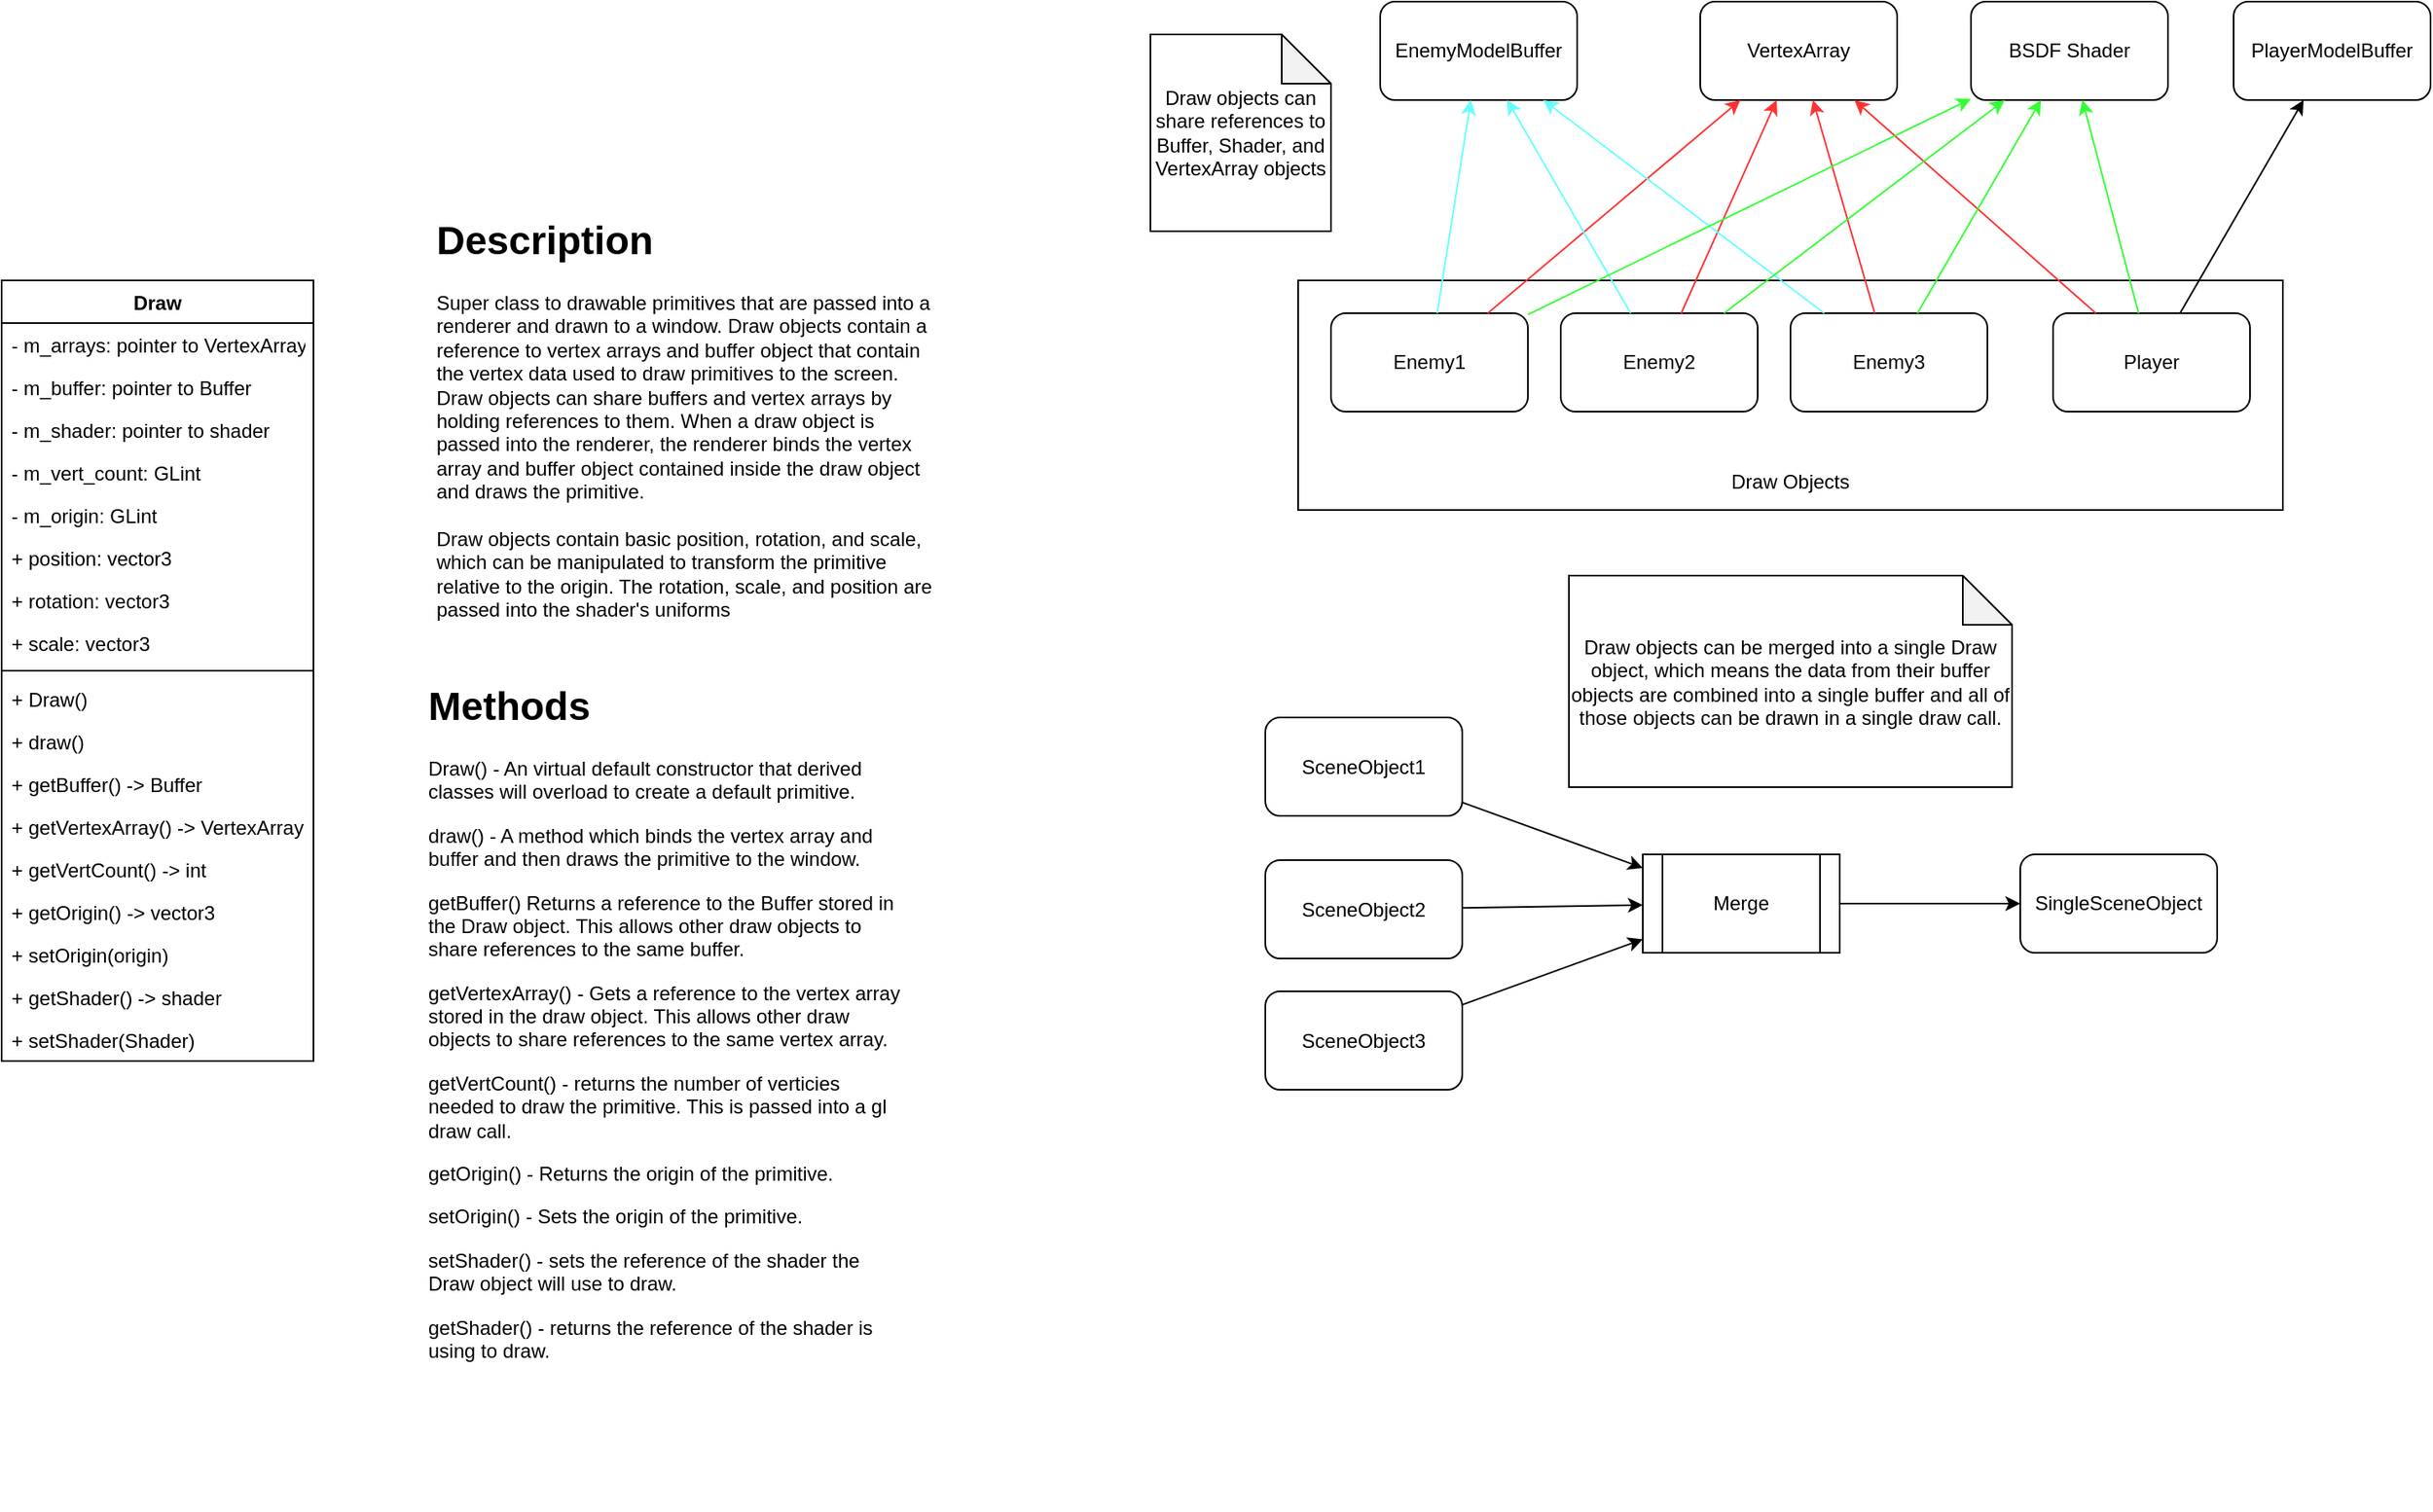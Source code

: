 <mxfile version="14.6.13" type="device"><diagram id="qsjShgKbwdF3y_M5vt2b" name="Page-1"><mxGraphModel dx="1086" dy="966" grid="1" gridSize="10" guides="1" tooltips="1" connect="1" arrows="1" fold="1" page="1" pageScale="1" pageWidth="850" pageHeight="1100" math="0" shadow="0"><root><mxCell id="0"/><mxCell id="1" parent="0"/><mxCell id="NPaTOsSbXUrD-moyDSGT-16" value="" style="rounded=0;whiteSpace=wrap;html=1;" parent="1" vertex="1"><mxGeometry x="960" y="210" width="600" height="140" as="geometry"/></mxCell><mxCell id="PDOAf9BVDCv0E4kB47-G-1" value="Draw" style="swimlane;fontStyle=1;align=center;verticalAlign=top;childLayout=stackLayout;horizontal=1;startSize=26;horizontalStack=0;resizeParent=1;resizeParentMax=0;resizeLast=0;collapsible=1;marginBottom=0;" parent="1" vertex="1"><mxGeometry x="170" y="210" width="190" height="476" as="geometry"/></mxCell><mxCell id="PDOAf9BVDCv0E4kB47-G-6" value="- m_arrays: pointer to VertexArray" style="text;strokeColor=none;fillColor=none;align=left;verticalAlign=top;spacingLeft=4;spacingRight=4;overflow=hidden;rotatable=0;points=[[0,0.5],[1,0.5]];portConstraint=eastwest;" parent="PDOAf9BVDCv0E4kB47-G-1" vertex="1"><mxGeometry y="26" width="190" height="26" as="geometry"/></mxCell><mxCell id="OkpC073KEd22BL5j6G-v-1" value="- m_buffer: pointer to Buffer" style="text;strokeColor=none;fillColor=none;align=left;verticalAlign=top;spacingLeft=4;spacingRight=4;overflow=hidden;rotatable=0;points=[[0,0.5],[1,0.5]];portConstraint=eastwest;" parent="PDOAf9BVDCv0E4kB47-G-1" vertex="1"><mxGeometry y="52" width="190" height="26" as="geometry"/></mxCell><mxCell id="PDOAf9BVDCv0E4kB47-G-12" value="- m_shader: pointer to shader" style="text;strokeColor=none;fillColor=none;align=left;verticalAlign=top;spacingLeft=4;spacingRight=4;overflow=hidden;rotatable=0;points=[[0,0.5],[1,0.5]];portConstraint=eastwest;" parent="PDOAf9BVDCv0E4kB47-G-1" vertex="1"><mxGeometry y="78" width="190" height="26" as="geometry"/></mxCell><mxCell id="nk0rCjZOcF5ZieFdhfrZ-9" value="- m_vert_count: GLint" style="text;strokeColor=none;fillColor=none;align=left;verticalAlign=top;spacingLeft=4;spacingRight=4;overflow=hidden;rotatable=0;points=[[0,0.5],[1,0.5]];portConstraint=eastwest;" parent="PDOAf9BVDCv0E4kB47-G-1" vertex="1"><mxGeometry y="104" width="190" height="26" as="geometry"/></mxCell><mxCell id="nk0rCjZOcF5ZieFdhfrZ-6" value="- m_origin: GLint" style="text;strokeColor=none;fillColor=none;align=left;verticalAlign=top;spacingLeft=4;spacingRight=4;overflow=hidden;rotatable=0;points=[[0,0.5],[1,0.5]];portConstraint=eastwest;" parent="PDOAf9BVDCv0E4kB47-G-1" vertex="1"><mxGeometry y="130" width="190" height="26" as="geometry"/></mxCell><mxCell id="nk0rCjZOcF5ZieFdhfrZ-7" value="+ position: vector3" style="text;strokeColor=none;fillColor=none;align=left;verticalAlign=top;spacingLeft=4;spacingRight=4;overflow=hidden;rotatable=0;points=[[0,0.5],[1,0.5]];portConstraint=eastwest;" parent="PDOAf9BVDCv0E4kB47-G-1" vertex="1"><mxGeometry y="156" width="190" height="26" as="geometry"/></mxCell><mxCell id="nk0rCjZOcF5ZieFdhfrZ-8" value="+ rotation: vector3" style="text;strokeColor=none;fillColor=none;align=left;verticalAlign=top;spacingLeft=4;spacingRight=4;overflow=hidden;rotatable=0;points=[[0,0.5],[1,0.5]];portConstraint=eastwest;" parent="PDOAf9BVDCv0E4kB47-G-1" vertex="1"><mxGeometry y="182" width="190" height="26" as="geometry"/></mxCell><mxCell id="PDOAf9BVDCv0E4kB47-G-2" value="+ scale: vector3" style="text;strokeColor=none;fillColor=none;align=left;verticalAlign=top;spacingLeft=4;spacingRight=4;overflow=hidden;rotatable=0;points=[[0,0.5],[1,0.5]];portConstraint=eastwest;" parent="PDOAf9BVDCv0E4kB47-G-1" vertex="1"><mxGeometry y="208" width="190" height="26" as="geometry"/></mxCell><mxCell id="PDOAf9BVDCv0E4kB47-G-3" value="" style="line;strokeWidth=1;fillColor=none;align=left;verticalAlign=middle;spacingTop=-1;spacingLeft=3;spacingRight=3;rotatable=0;labelPosition=right;points=[];portConstraint=eastwest;" parent="PDOAf9BVDCv0E4kB47-G-1" vertex="1"><mxGeometry y="234" width="190" height="8" as="geometry"/></mxCell><mxCell id="PDOAf9BVDCv0E4kB47-G-14" value="+ Draw()" style="text;strokeColor=none;fillColor=none;align=left;verticalAlign=top;spacingLeft=4;spacingRight=4;overflow=hidden;rotatable=0;points=[[0,0.5],[1,0.5]];portConstraint=eastwest;" parent="PDOAf9BVDCv0E4kB47-G-1" vertex="1"><mxGeometry y="242" width="190" height="26" as="geometry"/></mxCell><mxCell id="nk0rCjZOcF5ZieFdhfrZ-1" value="+ draw()" style="text;strokeColor=none;fillColor=none;align=left;verticalAlign=top;spacingLeft=4;spacingRight=4;overflow=hidden;rotatable=0;points=[[0,0.5],[1,0.5]];portConstraint=eastwest;" parent="PDOAf9BVDCv0E4kB47-G-1" vertex="1"><mxGeometry y="268" width="190" height="26" as="geometry"/></mxCell><mxCell id="nk0rCjZOcF5ZieFdhfrZ-3" value="+ getBuffer() -&gt; Buffer" style="text;strokeColor=none;fillColor=none;align=left;verticalAlign=top;spacingLeft=4;spacingRight=4;overflow=hidden;rotatable=0;points=[[0,0.5],[1,0.5]];portConstraint=eastwest;" parent="PDOAf9BVDCv0E4kB47-G-1" vertex="1"><mxGeometry y="294" width="190" height="26" as="geometry"/></mxCell><mxCell id="nk0rCjZOcF5ZieFdhfrZ-5" value="+ getVertexArray() -&gt; VertexArray" style="text;strokeColor=none;fillColor=none;align=left;verticalAlign=top;spacingLeft=4;spacingRight=4;overflow=hidden;rotatable=0;points=[[0,0.5],[1,0.5]];portConstraint=eastwest;" parent="PDOAf9BVDCv0E4kB47-G-1" vertex="1"><mxGeometry y="320" width="190" height="26" as="geometry"/></mxCell><mxCell id="nk0rCjZOcF5ZieFdhfrZ-10" value="+ getVertCount() -&gt; int" style="text;strokeColor=none;fillColor=none;align=left;verticalAlign=top;spacingLeft=4;spacingRight=4;overflow=hidden;rotatable=0;points=[[0,0.5],[1,0.5]];portConstraint=eastwest;" parent="PDOAf9BVDCv0E4kB47-G-1" vertex="1"><mxGeometry y="346" width="190" height="26" as="geometry"/></mxCell><mxCell id="nk0rCjZOcF5ZieFdhfrZ-11" value="+ getOrigin() -&gt; vector3" style="text;strokeColor=none;fillColor=none;align=left;verticalAlign=top;spacingLeft=4;spacingRight=4;overflow=hidden;rotatable=0;points=[[0,0.5],[1,0.5]];portConstraint=eastwest;" parent="PDOAf9BVDCv0E4kB47-G-1" vertex="1"><mxGeometry y="372" width="190" height="26" as="geometry"/></mxCell><mxCell id="nk0rCjZOcF5ZieFdhfrZ-12" value="+ setOrigin(origin)" style="text;strokeColor=none;fillColor=none;align=left;verticalAlign=top;spacingLeft=4;spacingRight=4;overflow=hidden;rotatable=0;points=[[0,0.5],[1,0.5]];portConstraint=eastwest;" parent="PDOAf9BVDCv0E4kB47-G-1" vertex="1"><mxGeometry y="398" width="190" height="26" as="geometry"/></mxCell><mxCell id="OkpC073KEd22BL5j6G-v-3" value="+ getShader() -&gt; shader" style="text;strokeColor=none;fillColor=none;align=left;verticalAlign=top;spacingLeft=4;spacingRight=4;overflow=hidden;rotatable=0;points=[[0,0.5],[1,0.5]];portConstraint=eastwest;" parent="PDOAf9BVDCv0E4kB47-G-1" vertex="1"><mxGeometry y="424" width="190" height="26" as="geometry"/></mxCell><mxCell id="PDOAf9BVDCv0E4kB47-G-8" value="+ setShader(Shader)" style="text;strokeColor=none;fillColor=none;align=left;verticalAlign=top;spacingLeft=4;spacingRight=4;overflow=hidden;rotatable=0;points=[[0,0.5],[1,0.5]];portConstraint=eastwest;" parent="PDOAf9BVDCv0E4kB47-G-1" vertex="1"><mxGeometry y="450" width="190" height="26" as="geometry"/></mxCell><mxCell id="PDOAf9BVDCv0E4kB47-G-5" value="&lt;h1&gt;Description&lt;/h1&gt;&lt;div&gt;Super class to drawable primitives that are passed into a renderer and drawn to a window. Draw objects contain a reference to vertex arrays and buffer object that contain the vertex data used to draw primitives to the screen. Draw objects can share buffers and vertex arrays by holding references to them. When a draw object is passed into the renderer, the renderer binds the vertex array and buffer object contained inside the draw object and draws the primitive.&lt;/div&gt;&lt;div&gt;&lt;br&gt;&lt;/div&gt;&lt;div&gt;Draw objects contain basic position, rotation, and scale, which can be manipulated to transform the primitive relative to the origin. The rotation, scale, and position are passed into the shader's uniforms&lt;/div&gt;" style="text;html=1;strokeColor=none;fillColor=none;spacing=5;spacingTop=-20;whiteSpace=wrap;overflow=hidden;rounded=0;" parent="1" vertex="1"><mxGeometry x="430" y="166" width="310" height="254" as="geometry"/></mxCell><mxCell id="PDOAf9BVDCv0E4kB47-G-13" value="&lt;h1&gt;Methods&lt;/h1&gt;&lt;p&gt;Draw() - An virtual default constructor that derived classes will overload to create a default primitive.&lt;/p&gt;&lt;p&gt;draw() - A method which binds the vertex array and buffer and then draws the primitive to the window.&lt;/p&gt;&lt;p&gt;&lt;span&gt;getBuffer() Returns a reference to the Buffer stored in the Draw object. This allows other draw objects to share references to the same buffer.&lt;/span&gt;&lt;/p&gt;&lt;p&gt;getVertexArray() - Gets a reference to the vertex array stored in the draw object. This allows other draw objects to share references to the same vertex array.&lt;/p&gt;&lt;p&gt;getVertCount() - returns the number of verticies needed to draw the primitive. This is passed into a gl draw call.&lt;/p&gt;&lt;p&gt;getOrigin() - Returns the origin of the primitive.&lt;/p&gt;&lt;p&gt;setOrigin() - Sets the origin of the primitive.&lt;/p&gt;&lt;p&gt;setShader() - sets the reference of the shader the Draw object will use to draw.&lt;/p&gt;&lt;p&gt;getShader() - returns the reference of the shader is using to draw.&lt;/p&gt;" style="text;html=1;strokeColor=none;fillColor=none;spacing=5;spacingTop=-20;whiteSpace=wrap;overflow=hidden;rounded=0;" parent="1" vertex="1"><mxGeometry x="425" y="450" width="300" height="510" as="geometry"/></mxCell><mxCell id="NPaTOsSbXUrD-moyDSGT-1" value="VertexArray" style="rounded=1;whiteSpace=wrap;html=1;" parent="1" vertex="1"><mxGeometry x="1205" y="40" width="120" height="60" as="geometry"/></mxCell><mxCell id="NPaTOsSbXUrD-moyDSGT-2" value="EnemyModelBuffer" style="rounded=1;whiteSpace=wrap;html=1;" parent="1" vertex="1"><mxGeometry x="1010" y="40" width="120" height="60" as="geometry"/></mxCell><mxCell id="NPaTOsSbXUrD-moyDSGT-3" value="Enemy1" style="rounded=1;whiteSpace=wrap;html=1;" parent="1" vertex="1"><mxGeometry x="980" y="230" width="120" height="60" as="geometry"/></mxCell><mxCell id="NPaTOsSbXUrD-moyDSGT-4" value="Enemy2" style="rounded=1;whiteSpace=wrap;html=1;" parent="1" vertex="1"><mxGeometry x="1120" y="230" width="120" height="60" as="geometry"/></mxCell><mxCell id="NPaTOsSbXUrD-moyDSGT-5" value="Enemy3" style="rounded=1;whiteSpace=wrap;html=1;" parent="1" vertex="1"><mxGeometry x="1260" y="230" width="120" height="60" as="geometry"/></mxCell><mxCell id="NPaTOsSbXUrD-moyDSGT-6" value="" style="endArrow=classic;html=1;strokeColor=#FF3333;" parent="1" source="NPaTOsSbXUrD-moyDSGT-3" target="NPaTOsSbXUrD-moyDSGT-1" edge="1"><mxGeometry width="50" height="50" relative="1" as="geometry"><mxPoint x="1000" y="220" as="sourcePoint"/><mxPoint x="1050" y="170" as="targetPoint"/></mxGeometry></mxCell><mxCell id="NPaTOsSbXUrD-moyDSGT-7" value="" style="endArrow=classic;html=1;strokeColor=#FF3333;" parent="1" source="NPaTOsSbXUrD-moyDSGT-4" target="NPaTOsSbXUrD-moyDSGT-1" edge="1"><mxGeometry width="50" height="50" relative="1" as="geometry"><mxPoint x="1041.053" y="240" as="sourcePoint"/><mxPoint x="1088.947" y="110" as="targetPoint"/></mxGeometry></mxCell><mxCell id="NPaTOsSbXUrD-moyDSGT-8" value="" style="endArrow=classic;html=1;strokeColor=#FF3333;" parent="1" source="NPaTOsSbXUrD-moyDSGT-5" target="NPaTOsSbXUrD-moyDSGT-1" edge="1"><mxGeometry width="50" height="50" relative="1" as="geometry"><mxPoint x="1277.897" y="230" as="sourcePoint"/><mxPoint x="1230.003" y="100" as="targetPoint"/></mxGeometry></mxCell><mxCell id="NPaTOsSbXUrD-moyDSGT-9" value="" style="endArrow=classic;html=1;strokeColor=#66FFFF;" parent="1" source="NPaTOsSbXUrD-moyDSGT-3" target="NPaTOsSbXUrD-moyDSGT-2" edge="1"><mxGeometry width="50" height="50" relative="1" as="geometry"><mxPoint x="1023.682" y="240" as="sourcePoint"/><mxPoint x="879.998" y="110" as="targetPoint"/></mxGeometry></mxCell><mxCell id="NPaTOsSbXUrD-moyDSGT-10" value="" style="endArrow=classic;html=1;strokeColor=#66FFFF;" parent="1" source="NPaTOsSbXUrD-moyDSGT-4" target="NPaTOsSbXUrD-moyDSGT-2" edge="1"><mxGeometry width="50" height="50" relative="1" as="geometry"><mxPoint x="1065.526" y="240" as="sourcePoint"/><mxPoint x="1219.474" y="110" as="targetPoint"/></mxGeometry></mxCell><mxCell id="NPaTOsSbXUrD-moyDSGT-11" value="" style="endArrow=classic;html=1;strokeColor=#66FFFF;" parent="1" source="NPaTOsSbXUrD-moyDSGT-5" target="NPaTOsSbXUrD-moyDSGT-2" edge="1"><mxGeometry width="50" height="50" relative="1" as="geometry"><mxPoint x="1183.421" y="240" as="sourcePoint"/><mxPoint x="1241.579" y="110" as="targetPoint"/></mxGeometry></mxCell><mxCell id="NPaTOsSbXUrD-moyDSGT-12" value="Player" style="rounded=1;whiteSpace=wrap;html=1;" parent="1" vertex="1"><mxGeometry x="1420" y="230" width="120" height="60" as="geometry"/></mxCell><mxCell id="NPaTOsSbXUrD-moyDSGT-13" value="PlayerModelBuffer" style="rounded=1;whiteSpace=wrap;html=1;" parent="1" vertex="1"><mxGeometry x="1530" y="40" width="120" height="60" as="geometry"/></mxCell><mxCell id="NPaTOsSbXUrD-moyDSGT-14" value="" style="endArrow=classic;html=1;strokeColor=#FF3333;" parent="1" source="NPaTOsSbXUrD-moyDSGT-12" target="NPaTOsSbXUrD-moyDSGT-1" edge="1"><mxGeometry width="50" height="50" relative="1" as="geometry"><mxPoint x="1520" y="190" as="sourcePoint"/><mxPoint x="1570" y="140" as="targetPoint"/></mxGeometry></mxCell><mxCell id="NPaTOsSbXUrD-moyDSGT-15" value="" style="endArrow=classic;html=1;" parent="1" source="NPaTOsSbXUrD-moyDSGT-12" target="NPaTOsSbXUrD-moyDSGT-13" edge="1"><mxGeometry width="50" height="50" relative="1" as="geometry"><mxPoint x="1590" y="190" as="sourcePoint"/><mxPoint x="1640" y="140" as="targetPoint"/></mxGeometry></mxCell><mxCell id="NPaTOsSbXUrD-moyDSGT-17" value="Draw Objects" style="text;html=1;strokeColor=none;fillColor=none;align=center;verticalAlign=middle;whiteSpace=wrap;rounded=0;" parent="1" vertex="1"><mxGeometry x="1210" y="323" width="100" height="20" as="geometry"/></mxCell><mxCell id="NPaTOsSbXUrD-moyDSGT-18" value="Draw objects can share references to Buffer, Shader, and VertexArray objects" style="shape=note;whiteSpace=wrap;html=1;backgroundOutline=1;darkOpacity=0.05;" parent="1" vertex="1"><mxGeometry x="870" y="60" width="110" height="120" as="geometry"/></mxCell><mxCell id="NPaTOsSbXUrD-moyDSGT-19" value="Merge" style="shape=process;whiteSpace=wrap;html=1;backgroundOutline=1;" parent="1" vertex="1"><mxGeometry x="1170" y="560" width="120" height="60" as="geometry"/></mxCell><mxCell id="NPaTOsSbXUrD-moyDSGT-20" value="SceneObject1&lt;span style=&quot;color: rgba(0 , 0 , 0 , 0) ; font-family: monospace ; font-size: 0px&quot;&gt;%3CmxGraphModel%3E%3Croot%3E%3CmxCell%20id%3D%220%22%2F%3E%3CmxCell%20id%3D%221%22%20parent%3D%220%22%2F%3E%3CmxCell%20id%3D%222%22%20value%3D%22Buffer1%22%20style%3D%22rounded%3D1%3BwhiteSpace%3Dwrap%3Bhtml%3D1%3B%22%20vertex%3D%221%22%20parent%3D%221%22%3E%3CmxGeometry%20x%3D%22960%22%20y%3D%22240%22%20width%3D%22120%22%20height%3D%2260%22%20as%3D%22geometry%22%2F%3E%3C%2FmxCell%3E%3C%2Froot%3E%3C%2FmxGraphModel%3E&lt;/span&gt;" style="rounded=1;whiteSpace=wrap;html=1;" parent="1" vertex="1"><mxGeometry x="940" y="476.5" width="120" height="60" as="geometry"/></mxCell><mxCell id="NPaTOsSbXUrD-moyDSGT-21" value="SceneObject3&lt;span style=&quot;color: rgba(0 , 0 , 0 , 0) ; font-family: monospace ; font-size: 0px&quot;&gt;%3CmxGraphModel%3E%3Croot%3E%3CmxCell%20id%3D%220%22%2F%3E%3CmxCell%20id%3D%221%22%20parent%3D%220%22%2F%3E%3CmxCell%20id%3D%222%22%20value%3D%22Buffer1%22%20style%3D%22rounded%3D1%3BwhiteSpace%3Dwrap%3Bhtml%3D1%3B%22%20vertex%3D%221%22%20parent%3D%221%22%3E%3CmxGeometry%20x%3D%22960%22%20y%3D%22240%22%20width%3D%22120%22%20height%3D%2260%22%20as%3D%22geometry%22%2F%3E%3C%2FmxCell%3E%3C%2Froot%3E%3C%2FmxGraphModel%3E&lt;/span&gt;" style="rounded=1;whiteSpace=wrap;html=1;" parent="1" vertex="1"><mxGeometry x="940" y="643.5" width="120" height="60" as="geometry"/></mxCell><mxCell id="NPaTOsSbXUrD-moyDSGT-22" value="SceneObject2&lt;span style=&quot;color: rgba(0 , 0 , 0 , 0) ; font-family: monospace ; font-size: 0px&quot;&gt;%3CmxGraphModel%3E%3Croot%3E%3CmxCell%20id%3D%220%22%2F%3E%3CmxCell%20id%3D%221%22%20parent%3D%220%22%2F%3E%3CmxCell%20id%3D%222%22%20value%3D%22Buffer1%22%20style%3D%22rounded%3D1%3BwhiteSpace%3Dwrap%3Bhtml%3D1%3B%22%20vertex%3D%221%22%20parent%3D%221%22%3E%3CmxGeometry%20x%3D%22960%22%20y%3D%22240%22%20width%3D%22120%22%20height%3D%2260%22%20as%3D%22geometry%22%2F%3E%3C%2FmxCell%3E%3C%2Froot%3E%3C%2FmxGraphModel%3&lt;/span&gt;" style="rounded=1;whiteSpace=wrap;html=1;" parent="1" vertex="1"><mxGeometry x="940" y="563.5" width="120" height="60" as="geometry"/></mxCell><mxCell id="NPaTOsSbXUrD-moyDSGT-25" value="" style="endArrow=classic;html=1;" parent="1" source="NPaTOsSbXUrD-moyDSGT-20" target="NPaTOsSbXUrD-moyDSGT-19" edge="1"><mxGeometry width="50" height="50" relative="1" as="geometry"><mxPoint x="1110" y="480" as="sourcePoint"/><mxPoint x="1160" y="430" as="targetPoint"/></mxGeometry></mxCell><mxCell id="NPaTOsSbXUrD-moyDSGT-26" value="" style="endArrow=classic;html=1;" parent="1" source="NPaTOsSbXUrD-moyDSGT-22" target="NPaTOsSbXUrD-moyDSGT-19" edge="1"><mxGeometry width="50" height="50" relative="1" as="geometry"><mxPoint x="1160" y="740" as="sourcePoint"/><mxPoint x="1210" y="690" as="targetPoint"/></mxGeometry></mxCell><mxCell id="NPaTOsSbXUrD-moyDSGT-27" value="" style="endArrow=classic;html=1;" parent="1" source="NPaTOsSbXUrD-moyDSGT-21" target="NPaTOsSbXUrD-moyDSGT-19" edge="1"><mxGeometry width="50" height="50" relative="1" as="geometry"><mxPoint x="1160" y="740" as="sourcePoint"/><mxPoint x="1210" y="690" as="targetPoint"/></mxGeometry></mxCell><mxCell id="NPaTOsSbXUrD-moyDSGT-28" value="SingleSceneObject" style="rounded=1;whiteSpace=wrap;html=1;" parent="1" vertex="1"><mxGeometry x="1400" y="560" width="120" height="60" as="geometry"/></mxCell><mxCell id="NPaTOsSbXUrD-moyDSGT-29" value="" style="endArrow=classic;html=1;" parent="1" source="NPaTOsSbXUrD-moyDSGT-19" target="NPaTOsSbXUrD-moyDSGT-28" edge="1"><mxGeometry width="50" height="50" relative="1" as="geometry"><mxPoint x="1180" y="510" as="sourcePoint"/><mxPoint x="1230" y="460" as="targetPoint"/></mxGeometry></mxCell><mxCell id="NPaTOsSbXUrD-moyDSGT-30" value="Draw objects can be merged into a single Draw object, which means the data from their buffer objects are combined into a single buffer and all of those objects can be drawn in a single draw call." style="shape=note;whiteSpace=wrap;html=1;backgroundOutline=1;darkOpacity=0.05;" parent="1" vertex="1"><mxGeometry x="1125" y="390" width="270" height="129" as="geometry"/></mxCell><mxCell id="Z4CceKOSagXVJaCBbNP1-1" value="BSDF Shader" style="rounded=1;whiteSpace=wrap;html=1;" vertex="1" parent="1"><mxGeometry x="1370" y="40" width="120" height="60" as="geometry"/></mxCell><mxCell id="Z4CceKOSagXVJaCBbNP1-3" value="" style="endArrow=classic;html=1;strokeColor=#33FF33;" edge="1" parent="1" source="NPaTOsSbXUrD-moyDSGT-12" target="Z4CceKOSagXVJaCBbNP1-1"><mxGeometry width="50" height="50" relative="1" as="geometry"><mxPoint x="1650" y="370" as="sourcePoint"/><mxPoint x="1700" y="320" as="targetPoint"/></mxGeometry></mxCell><mxCell id="Z4CceKOSagXVJaCBbNP1-4" value="" style="endArrow=classic;html=1;strokeColor=#33FF33;" edge="1" parent="1" source="NPaTOsSbXUrD-moyDSGT-5" target="Z4CceKOSagXVJaCBbNP1-1"><mxGeometry width="50" height="50" relative="1" as="geometry"><mxPoint x="870" y="390" as="sourcePoint"/><mxPoint x="920" y="340" as="targetPoint"/></mxGeometry></mxCell><mxCell id="Z4CceKOSagXVJaCBbNP1-5" value="" style="endArrow=classic;html=1;strokeColor=#33FF33;" edge="1" parent="1" source="NPaTOsSbXUrD-moyDSGT-4" target="Z4CceKOSagXVJaCBbNP1-1"><mxGeometry width="50" height="50" relative="1" as="geometry"><mxPoint x="860" y="350" as="sourcePoint"/><mxPoint x="910" y="300" as="targetPoint"/></mxGeometry></mxCell><mxCell id="Z4CceKOSagXVJaCBbNP1-6" value="" style="endArrow=classic;html=1;strokeColor=#33FF33;" edge="1" parent="1" source="NPaTOsSbXUrD-moyDSGT-3" target="Z4CceKOSagXVJaCBbNP1-1"><mxGeometry width="50" height="50" relative="1" as="geometry"><mxPoint x="870" y="440" as="sourcePoint"/><mxPoint x="920" y="390" as="targetPoint"/></mxGeometry></mxCell></root></mxGraphModel></diagram></mxfile>